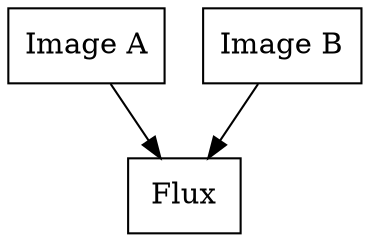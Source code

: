 digraph {
margin = 0;
node [ shape="rectangle" ];
#edge [ dir="back" ];

subgraph images {
a [ label="Image A" ];
b [ label="Image B" ];
};

flux [ label="Flux" ];

a -> flux;
b -> flux;

}
